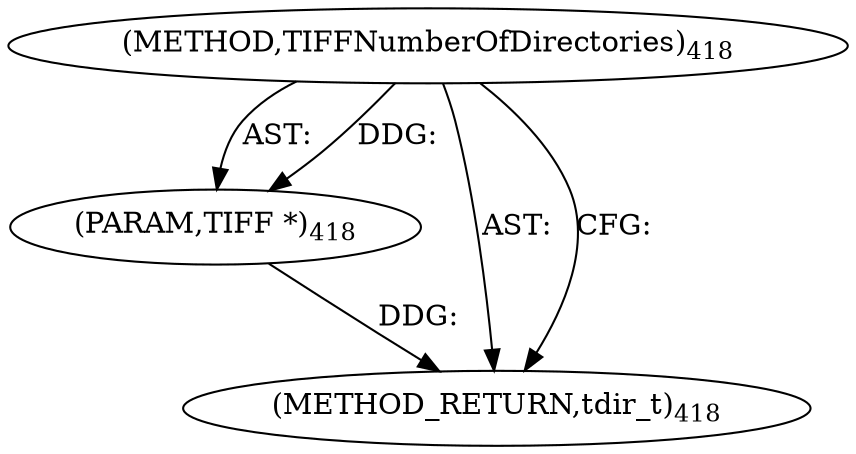 digraph "TIFFNumberOfDirectories" {  
"8735" [label = <(METHOD,TIFFNumberOfDirectories)<SUB>418</SUB>> ]
"8736" [label = <(PARAM,TIFF *)<SUB>418</SUB>> ]
"8737" [label = <(METHOD_RETURN,tdir_t)<SUB>418</SUB>> ]
  "8735" -> "8736"  [ label = "AST: "] 
  "8735" -> "8737"  [ label = "AST: "] 
  "8735" -> "8737"  [ label = "CFG: "] 
  "8736" -> "8737"  [ label = "DDG: "] 
  "8735" -> "8736"  [ label = "DDG: "] 
}
